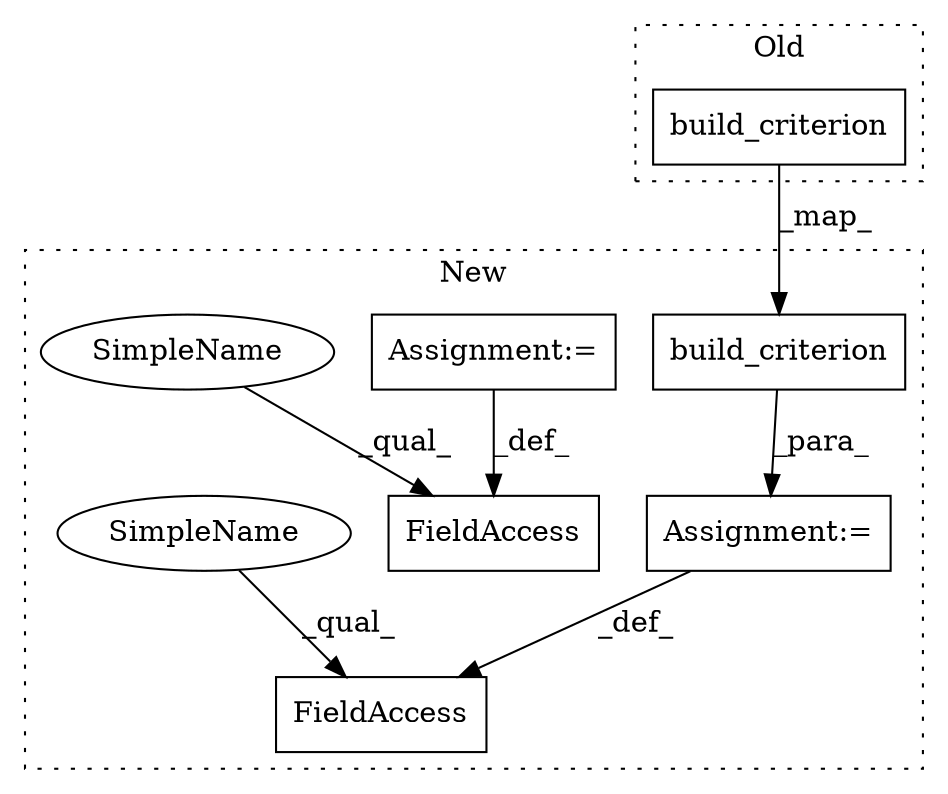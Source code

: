 digraph G {
subgraph cluster0 {
1 [label="build_criterion" a="32" s="3579" l="17" shape="box"];
label = "Old";
style="dotted";
}
subgraph cluster1 {
2 [label="build_criterion" a="32" s="3594" l="17" shape="box"];
3 [label="FieldAccess" a="22" s="3574" l="14" shape="box"];
4 [label="FieldAccess" a="22" s="3619" l="10" shape="box"];
5 [label="Assignment:=" a="7" s="3629" l="1" shape="box"];
6 [label="Assignment:=" a="7" s="3588" l="1" shape="box"];
7 [label="SimpleName" a="42" s="3619" l="4" shape="ellipse"];
8 [label="SimpleName" a="42" s="3574" l="4" shape="ellipse"];
label = "New";
style="dotted";
}
1 -> 2 [label="_map_"];
2 -> 6 [label="_para_"];
5 -> 4 [label="_def_"];
6 -> 3 [label="_def_"];
7 -> 4 [label="_qual_"];
8 -> 3 [label="_qual_"];
}
